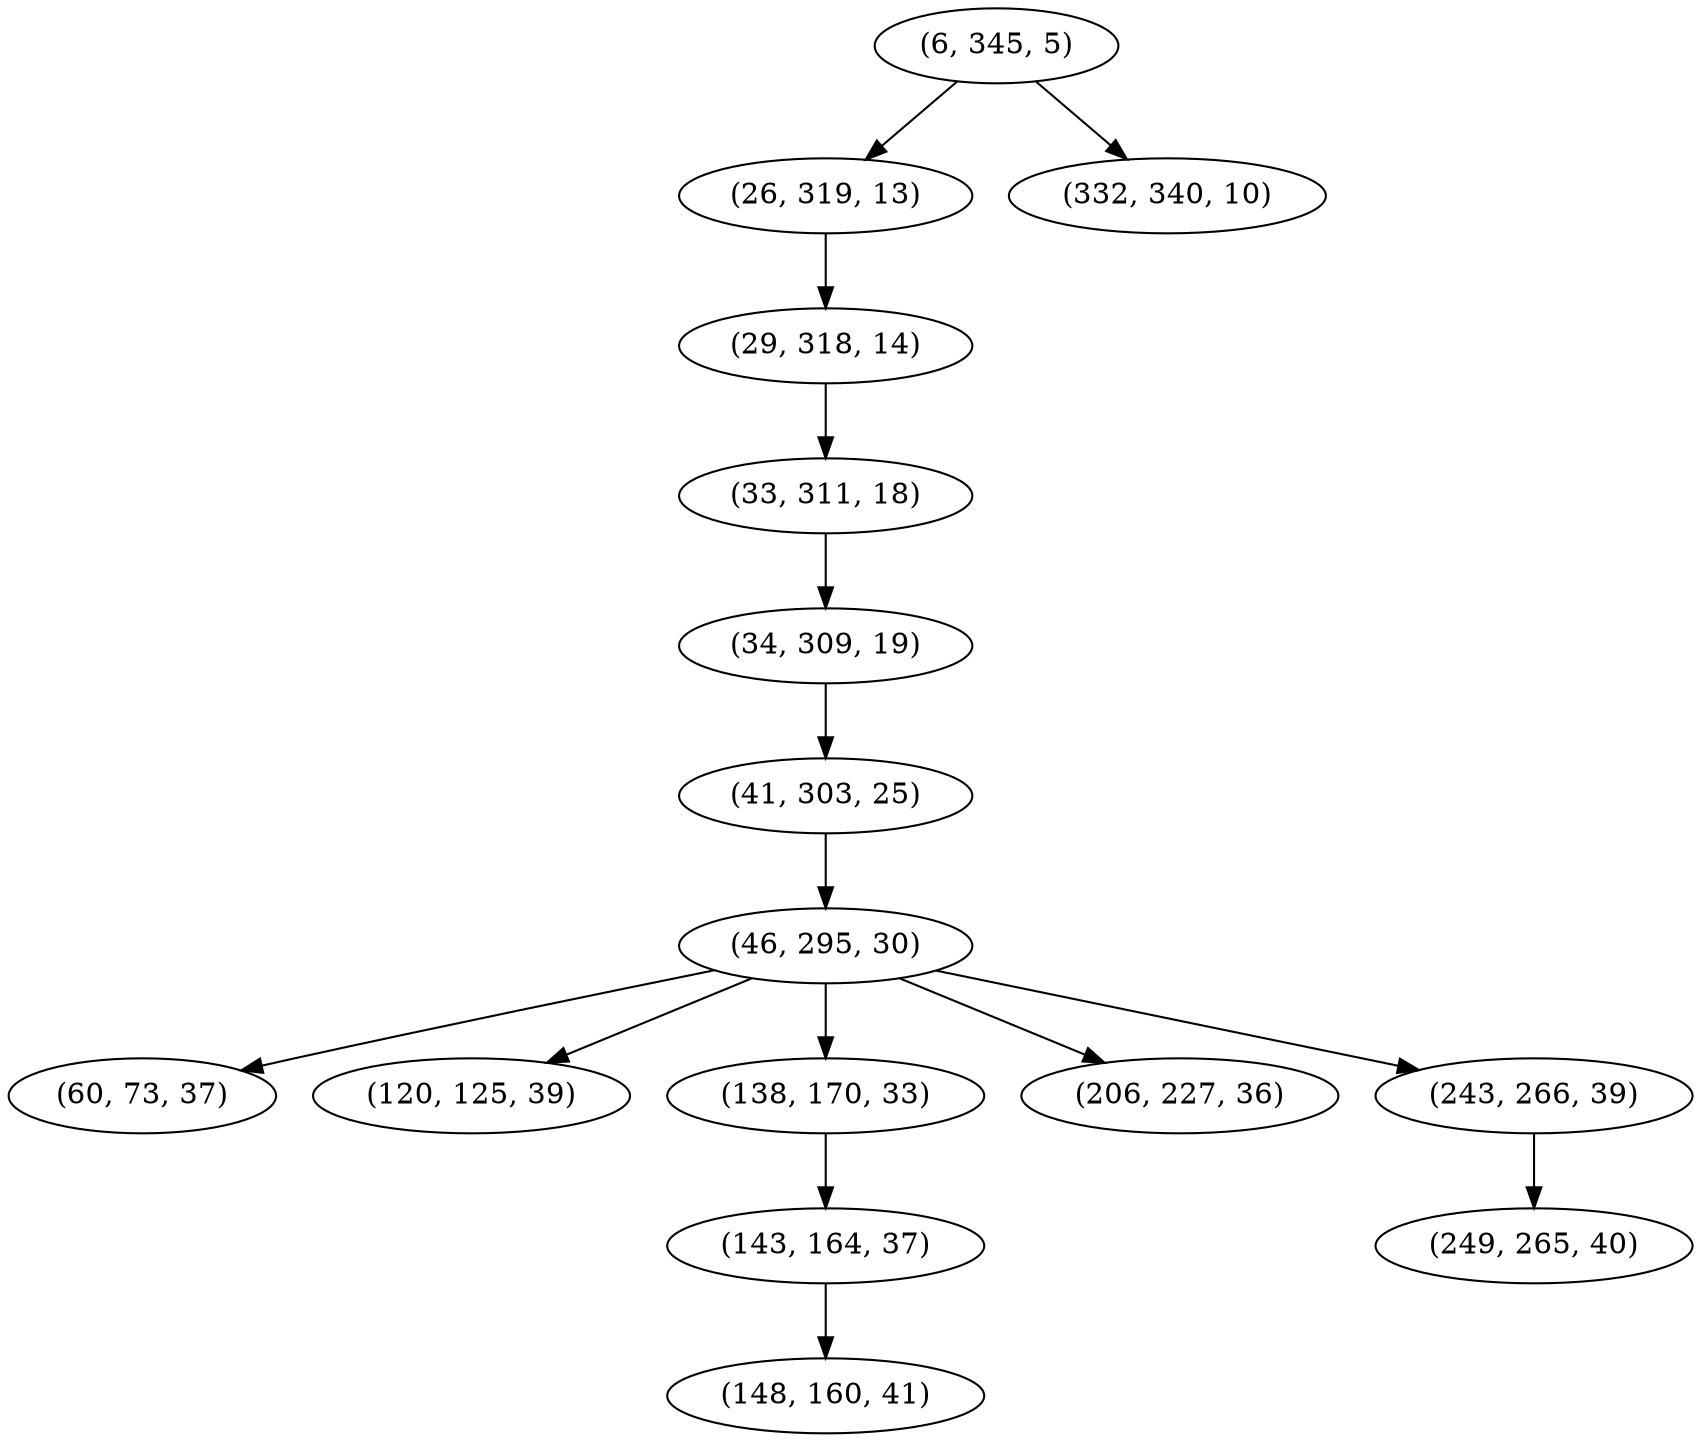 digraph tree {
    "(6, 345, 5)";
    "(26, 319, 13)";
    "(29, 318, 14)";
    "(33, 311, 18)";
    "(34, 309, 19)";
    "(41, 303, 25)";
    "(46, 295, 30)";
    "(60, 73, 37)";
    "(120, 125, 39)";
    "(138, 170, 33)";
    "(143, 164, 37)";
    "(148, 160, 41)";
    "(206, 227, 36)";
    "(243, 266, 39)";
    "(249, 265, 40)";
    "(332, 340, 10)";
    "(6, 345, 5)" -> "(26, 319, 13)";
    "(6, 345, 5)" -> "(332, 340, 10)";
    "(26, 319, 13)" -> "(29, 318, 14)";
    "(29, 318, 14)" -> "(33, 311, 18)";
    "(33, 311, 18)" -> "(34, 309, 19)";
    "(34, 309, 19)" -> "(41, 303, 25)";
    "(41, 303, 25)" -> "(46, 295, 30)";
    "(46, 295, 30)" -> "(60, 73, 37)";
    "(46, 295, 30)" -> "(120, 125, 39)";
    "(46, 295, 30)" -> "(138, 170, 33)";
    "(46, 295, 30)" -> "(206, 227, 36)";
    "(46, 295, 30)" -> "(243, 266, 39)";
    "(138, 170, 33)" -> "(143, 164, 37)";
    "(143, 164, 37)" -> "(148, 160, 41)";
    "(243, 266, 39)" -> "(249, 265, 40)";
}
